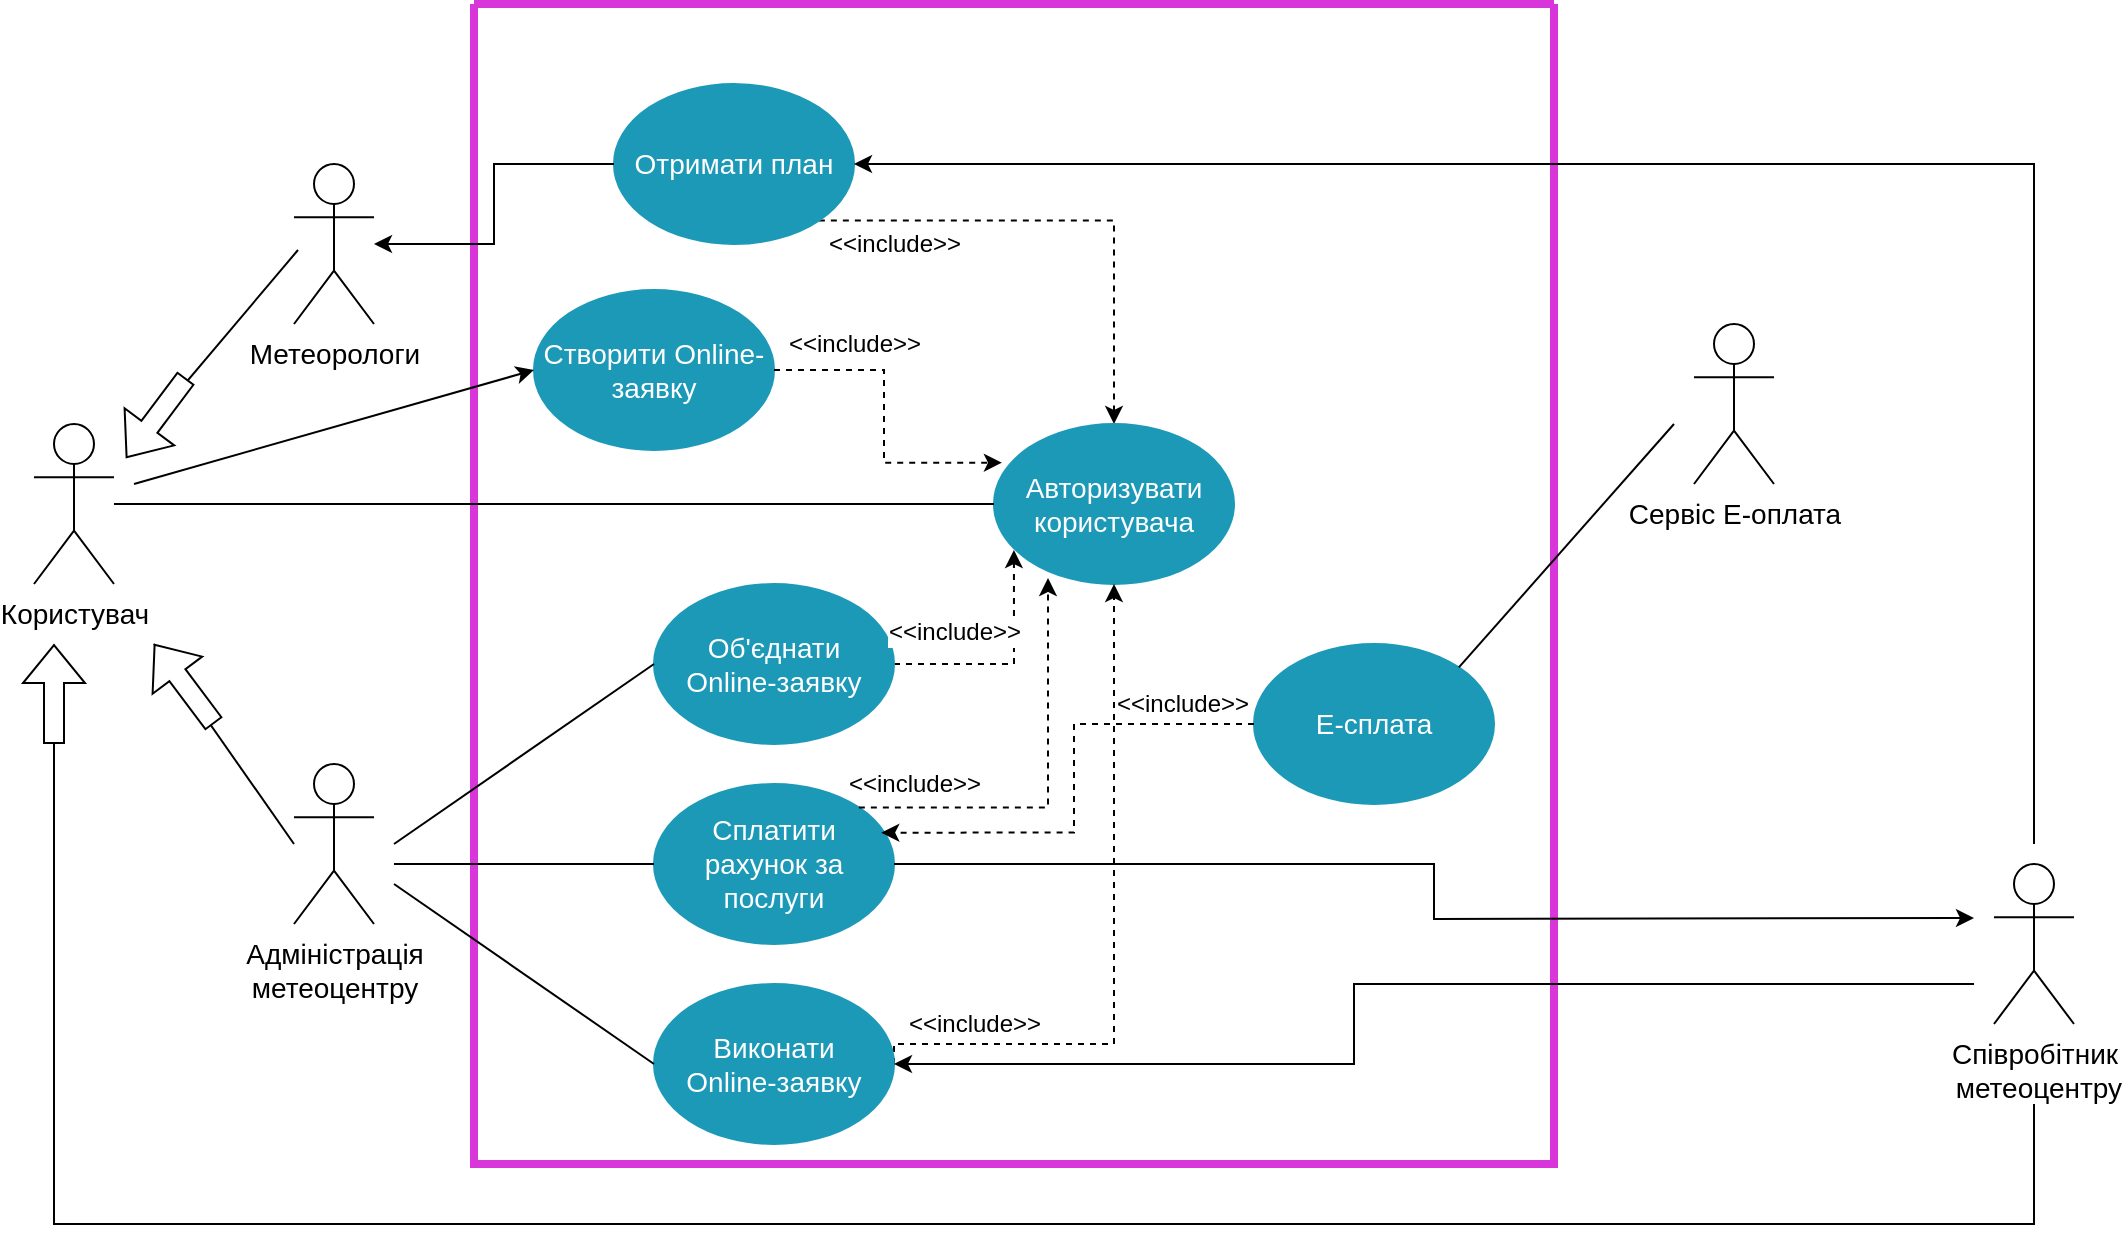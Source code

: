<mxfile version="21.8.2" type="device">
  <diagram name="Страница — 1" id="wlW6_qBRy63bHZiJKuNg">
    <mxGraphModel dx="846" dy="1346" grid="1" gridSize="10" guides="1" tooltips="1" connect="1" arrows="1" fold="1" page="1" pageScale="1" pageWidth="1169" pageHeight="827" math="0" shadow="0">
      <root>
        <mxCell id="0" />
        <mxCell id="1" parent="0" />
        <mxCell id="TLv6IA51qa2DhJwGQlFt-1" value="" style="swimlane;startSize=0;strokeWidth=4;fillColor=#D836D8;fontColor=#ffffff;strokeColor=#D836D8;" vertex="1" parent="1">
          <mxGeometry x="270" y="100" width="540" height="580" as="geometry">
            <mxRectangle x="80" y="140" width="50" height="40" as="alternateBounds" />
          </mxGeometry>
        </mxCell>
        <mxCell id="TLv6IA51qa2DhJwGQlFt-46" style="edgeStyle=orthogonalEdgeStyle;rounded=0;orthogonalLoop=1;jettySize=auto;html=1;exitX=1;exitY=1;exitDx=0;exitDy=0;entryX=0.5;entryY=0;entryDx=0;entryDy=0;dashed=1;" edge="1" parent="TLv6IA51qa2DhJwGQlFt-1" source="TLv6IA51qa2DhJwGQlFt-4" target="TLv6IA51qa2DhJwGQlFt-6">
          <mxGeometry relative="1" as="geometry" />
        </mxCell>
        <mxCell id="TLv6IA51qa2DhJwGQlFt-4" value="&lt;font style=&quot;font-size: 14px;&quot;&gt;Отримати план&lt;/font&gt;" style="ellipse;whiteSpace=wrap;html=1;fillColor=#1D99B8;fontColor=#ffffff;strokeColor=#1D99B8;gradientColor=none;" vertex="1" parent="TLv6IA51qa2DhJwGQlFt-1">
          <mxGeometry x="70" y="40" width="120" height="80" as="geometry" />
        </mxCell>
        <mxCell id="TLv6IA51qa2DhJwGQlFt-5" value="&lt;font style=&quot;font-size: 14px;&quot;&gt;Створити Оnline-заявку&lt;/font&gt;" style="ellipse;whiteSpace=wrap;html=1;fillColor=#1D99B8;fontColor=#ffffff;strokeColor=#1D99B8;" vertex="1" parent="TLv6IA51qa2DhJwGQlFt-1">
          <mxGeometry x="30" y="143" width="120" height="80" as="geometry" />
        </mxCell>
        <mxCell id="TLv6IA51qa2DhJwGQlFt-6" value="&lt;font style=&quot;font-size: 14px;&quot;&gt;Авторизувати користувача&lt;/font&gt;" style="ellipse;whiteSpace=wrap;html=1;fillColor=#1D99B8;fontColor=#ffffff;strokeColor=#1D99B8;" vertex="1" parent="TLv6IA51qa2DhJwGQlFt-1">
          <mxGeometry x="260" y="210" width="120" height="80" as="geometry" />
        </mxCell>
        <mxCell id="TLv6IA51qa2DhJwGQlFt-42" style="edgeStyle=orthogonalEdgeStyle;rounded=0;orthogonalLoop=1;jettySize=auto;html=1;exitX=1;exitY=0.5;exitDx=0;exitDy=0;entryX=0.083;entryY=0.788;entryDx=0;entryDy=0;entryPerimeter=0;dashed=1;" edge="1" parent="TLv6IA51qa2DhJwGQlFt-1" source="TLv6IA51qa2DhJwGQlFt-7" target="TLv6IA51qa2DhJwGQlFt-6">
          <mxGeometry relative="1" as="geometry">
            <Array as="points">
              <mxPoint x="270" y="330" />
            </Array>
          </mxGeometry>
        </mxCell>
        <mxCell id="TLv6IA51qa2DhJwGQlFt-7" value="&lt;font style=&quot;font-size: 14px;&quot;&gt;Об&#39;єднати &lt;br&gt;Оnline-заявку&lt;/font&gt;" style="ellipse;whiteSpace=wrap;html=1;fillColor=#1D99B8;fontColor=#ffffff;strokeColor=#1D99B8;" vertex="1" parent="TLv6IA51qa2DhJwGQlFt-1">
          <mxGeometry x="90" y="290" width="120" height="80" as="geometry" />
        </mxCell>
        <mxCell id="TLv6IA51qa2DhJwGQlFt-8" value="&lt;span style=&quot;font-size: 14px;&quot;&gt;Сплатити &lt;br&gt;рахунок за послуги&lt;/span&gt;" style="ellipse;whiteSpace=wrap;html=1;fillColor=#1D99B8;fontColor=#ffffff;strokeColor=#1D99B8;" vertex="1" parent="TLv6IA51qa2DhJwGQlFt-1">
          <mxGeometry x="90" y="390" width="120" height="80" as="geometry" />
        </mxCell>
        <mxCell id="TLv6IA51qa2DhJwGQlFt-35" style="edgeStyle=orthogonalEdgeStyle;rounded=0;orthogonalLoop=1;jettySize=auto;html=1;exitX=1;exitY=0.5;exitDx=0;exitDy=0;entryX=0.5;entryY=1;entryDx=0;entryDy=0;dashed=1;" edge="1" parent="TLv6IA51qa2DhJwGQlFt-1" source="TLv6IA51qa2DhJwGQlFt-9" target="TLv6IA51qa2DhJwGQlFt-6">
          <mxGeometry relative="1" as="geometry">
            <Array as="points">
              <mxPoint x="210" y="520" />
              <mxPoint x="320" y="520" />
            </Array>
          </mxGeometry>
        </mxCell>
        <mxCell id="TLv6IA51qa2DhJwGQlFt-36" value="&lt;font style=&quot;font-size: 12px;&quot;&gt;&amp;lt;&amp;lt;include&amp;gt;&amp;gt;&lt;/font&gt;" style="edgeLabel;html=1;align=center;verticalAlign=middle;resizable=0;points=[];" vertex="1" connectable="0" parent="TLv6IA51qa2DhJwGQlFt-35">
          <mxGeometry x="0.589" y="2" relative="1" as="geometry">
            <mxPoint x="-68" y="148" as="offset" />
          </mxGeometry>
        </mxCell>
        <mxCell id="TLv6IA51qa2DhJwGQlFt-9" value="&lt;span style=&quot;font-size: 14px;&quot;&gt;Виконати &lt;br&gt;Online-заявку&lt;/span&gt;" style="ellipse;whiteSpace=wrap;html=1;fillColor=#1D99B8;fontColor=#ffffff;strokeColor=#1D99B8;" vertex="1" parent="TLv6IA51qa2DhJwGQlFt-1">
          <mxGeometry x="90" y="490" width="120" height="80" as="geometry" />
        </mxCell>
        <mxCell id="TLv6IA51qa2DhJwGQlFt-10" value="&lt;font style=&quot;font-size: 14px;&quot;&gt;Е-сплата&lt;/font&gt;" style="ellipse;whiteSpace=wrap;html=1;fillColor=#1D99B8;fontColor=#ffffff;strokeColor=#1D99B8;" vertex="1" parent="TLv6IA51qa2DhJwGQlFt-1">
          <mxGeometry x="390" y="320" width="120" height="80" as="geometry" />
        </mxCell>
        <mxCell id="TLv6IA51qa2DhJwGQlFt-37" style="edgeStyle=orthogonalEdgeStyle;rounded=0;orthogonalLoop=1;jettySize=auto;html=1;exitX=0;exitY=0.5;exitDx=0;exitDy=0;entryX=0.947;entryY=0.304;entryDx=0;entryDy=0;entryPerimeter=0;dashed=1;" edge="1" parent="TLv6IA51qa2DhJwGQlFt-1" source="TLv6IA51qa2DhJwGQlFt-10" target="TLv6IA51qa2DhJwGQlFt-8">
          <mxGeometry relative="1" as="geometry" />
        </mxCell>
        <mxCell id="TLv6IA51qa2DhJwGQlFt-39" value="&lt;font style=&quot;font-size: 12px;&quot;&gt;&amp;lt;&amp;lt;include&amp;gt;&amp;gt;&lt;/font&gt;" style="edgeLabel;html=1;align=center;verticalAlign=middle;resizable=0;points=[];" vertex="1" connectable="0" parent="TLv6IA51qa2DhJwGQlFt-1">
          <mxGeometry x="360.001" y="380.004" as="geometry">
            <mxPoint x="-6" y="-30" as="offset" />
          </mxGeometry>
        </mxCell>
        <mxCell id="TLv6IA51qa2DhJwGQlFt-40" style="edgeStyle=orthogonalEdgeStyle;rounded=0;orthogonalLoop=1;jettySize=auto;html=1;exitX=1;exitY=0;exitDx=0;exitDy=0;entryX=0.225;entryY=0.963;entryDx=0;entryDy=0;entryPerimeter=0;dashed=1;" edge="1" parent="TLv6IA51qa2DhJwGQlFt-1" source="TLv6IA51qa2DhJwGQlFt-8" target="TLv6IA51qa2DhJwGQlFt-6">
          <mxGeometry relative="1" as="geometry" />
        </mxCell>
        <mxCell id="TLv6IA51qa2DhJwGQlFt-41" value="&lt;font style=&quot;font-size: 12px;&quot;&gt;&amp;lt;&amp;lt;include&amp;gt;&amp;gt;&lt;/font&gt;" style="edgeLabel;html=1;align=center;verticalAlign=middle;resizable=0;points=[];" vertex="1" connectable="0" parent="TLv6IA51qa2DhJwGQlFt-1">
          <mxGeometry x="220" y="390" as="geometry" />
        </mxCell>
        <mxCell id="TLv6IA51qa2DhJwGQlFt-43" value="&lt;font style=&quot;font-size: 12px;&quot;&gt;&amp;lt;&amp;lt;include&amp;gt;&amp;gt;&lt;/font&gt;" style="edgeLabel;html=1;align=center;verticalAlign=middle;resizable=0;points=[];" vertex="1" connectable="0" parent="TLv6IA51qa2DhJwGQlFt-1">
          <mxGeometry x="240" y="314" as="geometry" />
        </mxCell>
        <mxCell id="TLv6IA51qa2DhJwGQlFt-44" style="edgeStyle=orthogonalEdgeStyle;rounded=0;orthogonalLoop=1;jettySize=auto;html=1;exitX=1;exitY=0.5;exitDx=0;exitDy=0;entryX=0.033;entryY=0.242;entryDx=0;entryDy=0;entryPerimeter=0;dashed=1;" edge="1" parent="TLv6IA51qa2DhJwGQlFt-1" source="TLv6IA51qa2DhJwGQlFt-5" target="TLv6IA51qa2DhJwGQlFt-6">
          <mxGeometry relative="1" as="geometry" />
        </mxCell>
        <mxCell id="TLv6IA51qa2DhJwGQlFt-45" value="&lt;font style=&quot;font-size: 12px;&quot;&gt;&amp;lt;&amp;lt;include&amp;gt;&amp;gt;&lt;/font&gt;" style="edgeLabel;html=1;align=center;verticalAlign=middle;resizable=0;points=[];" vertex="1" connectable="0" parent="TLv6IA51qa2DhJwGQlFt-1">
          <mxGeometry x="190" y="169.998" as="geometry" />
        </mxCell>
        <mxCell id="TLv6IA51qa2DhJwGQlFt-47" value="&lt;font style=&quot;font-size: 12px;&quot;&gt;&amp;lt;&amp;lt;include&amp;gt;&amp;gt;&lt;/font&gt;" style="edgeLabel;html=1;align=center;verticalAlign=middle;resizable=0;points=[];" vertex="1" connectable="0" parent="TLv6IA51qa2DhJwGQlFt-1">
          <mxGeometry x="210" y="119.998" as="geometry" />
        </mxCell>
        <mxCell id="TLv6IA51qa2DhJwGQlFt-11" value="&lt;font style=&quot;font-size: 14px;&quot;&gt;Користувач&lt;/font&gt;" style="shape=umlActor;verticalLabelPosition=bottom;verticalAlign=top;html=1;outlineConnect=0;" vertex="1" parent="1">
          <mxGeometry x="50" y="310" width="40" height="80" as="geometry" />
        </mxCell>
        <mxCell id="TLv6IA51qa2DhJwGQlFt-17" value="&lt;font style=&quot;font-size: 14px;&quot;&gt;Співробітник&lt;br&gt;&amp;nbsp;метеоцентру&lt;/font&gt;" style="shape=umlActor;verticalLabelPosition=bottom;verticalAlign=top;html=1;outlineConnect=0;fontSize=14;" vertex="1" parent="1">
          <mxGeometry x="1030" y="530" width="40" height="80" as="geometry" />
        </mxCell>
        <mxCell id="TLv6IA51qa2DhJwGQlFt-18" value="&lt;font style=&quot;font-size: 14px;&quot;&gt;Метеорологи&lt;/font&gt;" style="shape=umlActor;verticalLabelPosition=bottom;verticalAlign=top;html=1;outlineConnect=0;" vertex="1" parent="1">
          <mxGeometry x="180" y="180" width="40" height="80" as="geometry" />
        </mxCell>
        <mxCell id="TLv6IA51qa2DhJwGQlFt-19" value="&lt;font style=&quot;font-size: 14px;&quot;&gt;Адміністрація&lt;br&gt;метеоцентру&lt;br&gt;&lt;/font&gt;" style="shape=umlActor;verticalLabelPosition=bottom;verticalAlign=top;html=1;outlineConnect=0;" vertex="1" parent="1">
          <mxGeometry x="180" y="480" width="40" height="80" as="geometry" />
        </mxCell>
        <mxCell id="TLv6IA51qa2DhJwGQlFt-21" value="Сервіс Е-оплата" style="shape=umlActor;verticalLabelPosition=bottom;verticalAlign=top;html=1;outlineConnect=0;fontSize=14;" vertex="1" parent="1">
          <mxGeometry x="880" y="260" width="40" height="80" as="geometry" />
        </mxCell>
        <mxCell id="TLv6IA51qa2DhJwGQlFt-23" value="" style="endArrow=classic;html=1;rounded=0;" edge="1" parent="1">
          <mxGeometry width="50" height="50" relative="1" as="geometry">
            <mxPoint x="1050" y="670" as="sourcePoint" />
            <mxPoint x="60" y="420" as="targetPoint" />
            <Array as="points">
              <mxPoint x="1050" y="650" />
              <mxPoint x="1050" y="710" />
              <mxPoint x="60" y="710" />
            </Array>
          </mxGeometry>
        </mxCell>
        <mxCell id="TLv6IA51qa2DhJwGQlFt-25" value="" style="shape=flexArrow;endArrow=classic;html=1;rounded=0;fillColor=default;" edge="1" parent="1">
          <mxGeometry width="50" height="50" relative="1" as="geometry">
            <mxPoint x="60" y="470" as="sourcePoint" />
            <mxPoint x="60" y="420" as="targetPoint" />
          </mxGeometry>
        </mxCell>
        <mxCell id="TLv6IA51qa2DhJwGQlFt-26" value="" style="endArrow=classic;html=1;rounded=0;entryX=1;entryY=0.5;entryDx=0;entryDy=0;" edge="1" parent="1" target="TLv6IA51qa2DhJwGQlFt-4">
          <mxGeometry width="50" height="50" relative="1" as="geometry">
            <mxPoint x="1050" y="520" as="sourcePoint" />
            <mxPoint x="1050" y="160" as="targetPoint" />
            <Array as="points">
              <mxPoint x="1050" y="180" />
            </Array>
          </mxGeometry>
        </mxCell>
        <mxCell id="TLv6IA51qa2DhJwGQlFt-27" value="" style="endArrow=none;html=1;rounded=0;entryX=0;entryY=0.5;entryDx=0;entryDy=0;" edge="1" parent="1" target="TLv6IA51qa2DhJwGQlFt-7">
          <mxGeometry width="50" height="50" relative="1" as="geometry">
            <mxPoint x="230" y="520" as="sourcePoint" />
            <mxPoint x="510" y="620" as="targetPoint" />
          </mxGeometry>
        </mxCell>
        <mxCell id="TLv6IA51qa2DhJwGQlFt-28" value="" style="endArrow=none;html=1;rounded=0;entryX=0;entryY=0.5;entryDx=0;entryDy=0;" edge="1" parent="1" target="TLv6IA51qa2DhJwGQlFt-8">
          <mxGeometry width="50" height="50" relative="1" as="geometry">
            <mxPoint x="230" y="530" as="sourcePoint" />
            <mxPoint x="370" y="440" as="targetPoint" />
          </mxGeometry>
        </mxCell>
        <mxCell id="TLv6IA51qa2DhJwGQlFt-29" value="" style="endArrow=none;html=1;rounded=0;entryX=0;entryY=0.5;entryDx=0;entryDy=0;" edge="1" parent="1" target="TLv6IA51qa2DhJwGQlFt-9">
          <mxGeometry width="50" height="50" relative="1" as="geometry">
            <mxPoint x="230" y="540" as="sourcePoint" />
            <mxPoint x="370" y="540" as="targetPoint" />
          </mxGeometry>
        </mxCell>
        <mxCell id="TLv6IA51qa2DhJwGQlFt-30" style="edgeStyle=orthogonalEdgeStyle;rounded=0;orthogonalLoop=1;jettySize=auto;html=1;exitX=1;exitY=0.5;exitDx=0;exitDy=0;" edge="1" parent="1" source="TLv6IA51qa2DhJwGQlFt-8">
          <mxGeometry relative="1" as="geometry">
            <mxPoint x="1020" y="557" as="targetPoint" />
          </mxGeometry>
        </mxCell>
        <mxCell id="TLv6IA51qa2DhJwGQlFt-31" value="" style="endArrow=classic;html=1;rounded=0;entryX=1;entryY=0.5;entryDx=0;entryDy=0;" edge="1" parent="1" target="TLv6IA51qa2DhJwGQlFt-9">
          <mxGeometry width="50" height="50" relative="1" as="geometry">
            <mxPoint x="1020" y="590" as="sourcePoint" />
            <mxPoint x="760" y="620" as="targetPoint" />
            <Array as="points">
              <mxPoint x="710" y="590" />
              <mxPoint x="710" y="630" />
            </Array>
          </mxGeometry>
        </mxCell>
        <mxCell id="TLv6IA51qa2DhJwGQlFt-32" value="" style="endArrow=none;html=1;rounded=0;exitX=1;exitY=0;exitDx=0;exitDy=0;" edge="1" parent="1" source="TLv6IA51qa2DhJwGQlFt-10">
          <mxGeometry width="50" height="50" relative="1" as="geometry">
            <mxPoint x="710" y="670" as="sourcePoint" />
            <mxPoint x="870" y="310" as="targetPoint" />
          </mxGeometry>
        </mxCell>
        <mxCell id="TLv6IA51qa2DhJwGQlFt-33" value="" style="endArrow=none;html=1;rounded=0;entryX=0;entryY=0.5;entryDx=0;entryDy=0;" edge="1" parent="1" target="TLv6IA51qa2DhJwGQlFt-6">
          <mxGeometry width="50" height="50" relative="1" as="geometry">
            <mxPoint x="90" y="350" as="sourcePoint" />
            <mxPoint x="570" y="620" as="targetPoint" />
          </mxGeometry>
        </mxCell>
        <mxCell id="TLv6IA51qa2DhJwGQlFt-34" style="edgeStyle=orthogonalEdgeStyle;rounded=0;orthogonalLoop=1;jettySize=auto;html=1;exitX=0;exitY=0.5;exitDx=0;exitDy=0;" edge="1" parent="1" source="TLv6IA51qa2DhJwGQlFt-4" target="TLv6IA51qa2DhJwGQlFt-18">
          <mxGeometry relative="1" as="geometry" />
        </mxCell>
        <mxCell id="TLv6IA51qa2DhJwGQlFt-48" value="" style="endArrow=classic;html=1;rounded=0;entryX=0;entryY=0.5;entryDx=0;entryDy=0;" edge="1" parent="1" target="TLv6IA51qa2DhJwGQlFt-5">
          <mxGeometry width="50" height="50" relative="1" as="geometry">
            <mxPoint x="100" y="340" as="sourcePoint" />
            <mxPoint x="150" y="290" as="targetPoint" />
          </mxGeometry>
        </mxCell>
        <mxCell id="TLv6IA51qa2DhJwGQlFt-49" value="" style="endArrow=none;html=1;rounded=0;" edge="1" parent="1">
          <mxGeometry width="50" height="50" relative="1" as="geometry">
            <mxPoint x="110" y="420" as="sourcePoint" />
            <mxPoint x="180" y="520" as="targetPoint" />
          </mxGeometry>
        </mxCell>
        <mxCell id="TLv6IA51qa2DhJwGQlFt-50" value="" style="shape=flexArrow;endArrow=classic;html=1;rounded=0;fillColor=default;" edge="1" parent="1">
          <mxGeometry width="50" height="50" relative="1" as="geometry">
            <mxPoint x="140" y="460" as="sourcePoint" />
            <mxPoint x="110" y="420" as="targetPoint" />
          </mxGeometry>
        </mxCell>
        <mxCell id="TLv6IA51qa2DhJwGQlFt-51" value="" style="endArrow=none;html=1;rounded=0;" edge="1" parent="1">
          <mxGeometry width="50" height="50" relative="1" as="geometry">
            <mxPoint x="100" y="320" as="sourcePoint" />
            <mxPoint x="182" y="223" as="targetPoint" />
          </mxGeometry>
        </mxCell>
        <mxCell id="TLv6IA51qa2DhJwGQlFt-52" value="" style="shape=flexArrow;endArrow=classic;html=1;rounded=0;fillColor=default;" edge="1" parent="1">
          <mxGeometry width="50" height="50" relative="1" as="geometry">
            <mxPoint x="126" y="287" as="sourcePoint" />
            <mxPoint x="96" y="327" as="targetPoint" />
          </mxGeometry>
        </mxCell>
      </root>
    </mxGraphModel>
  </diagram>
</mxfile>
